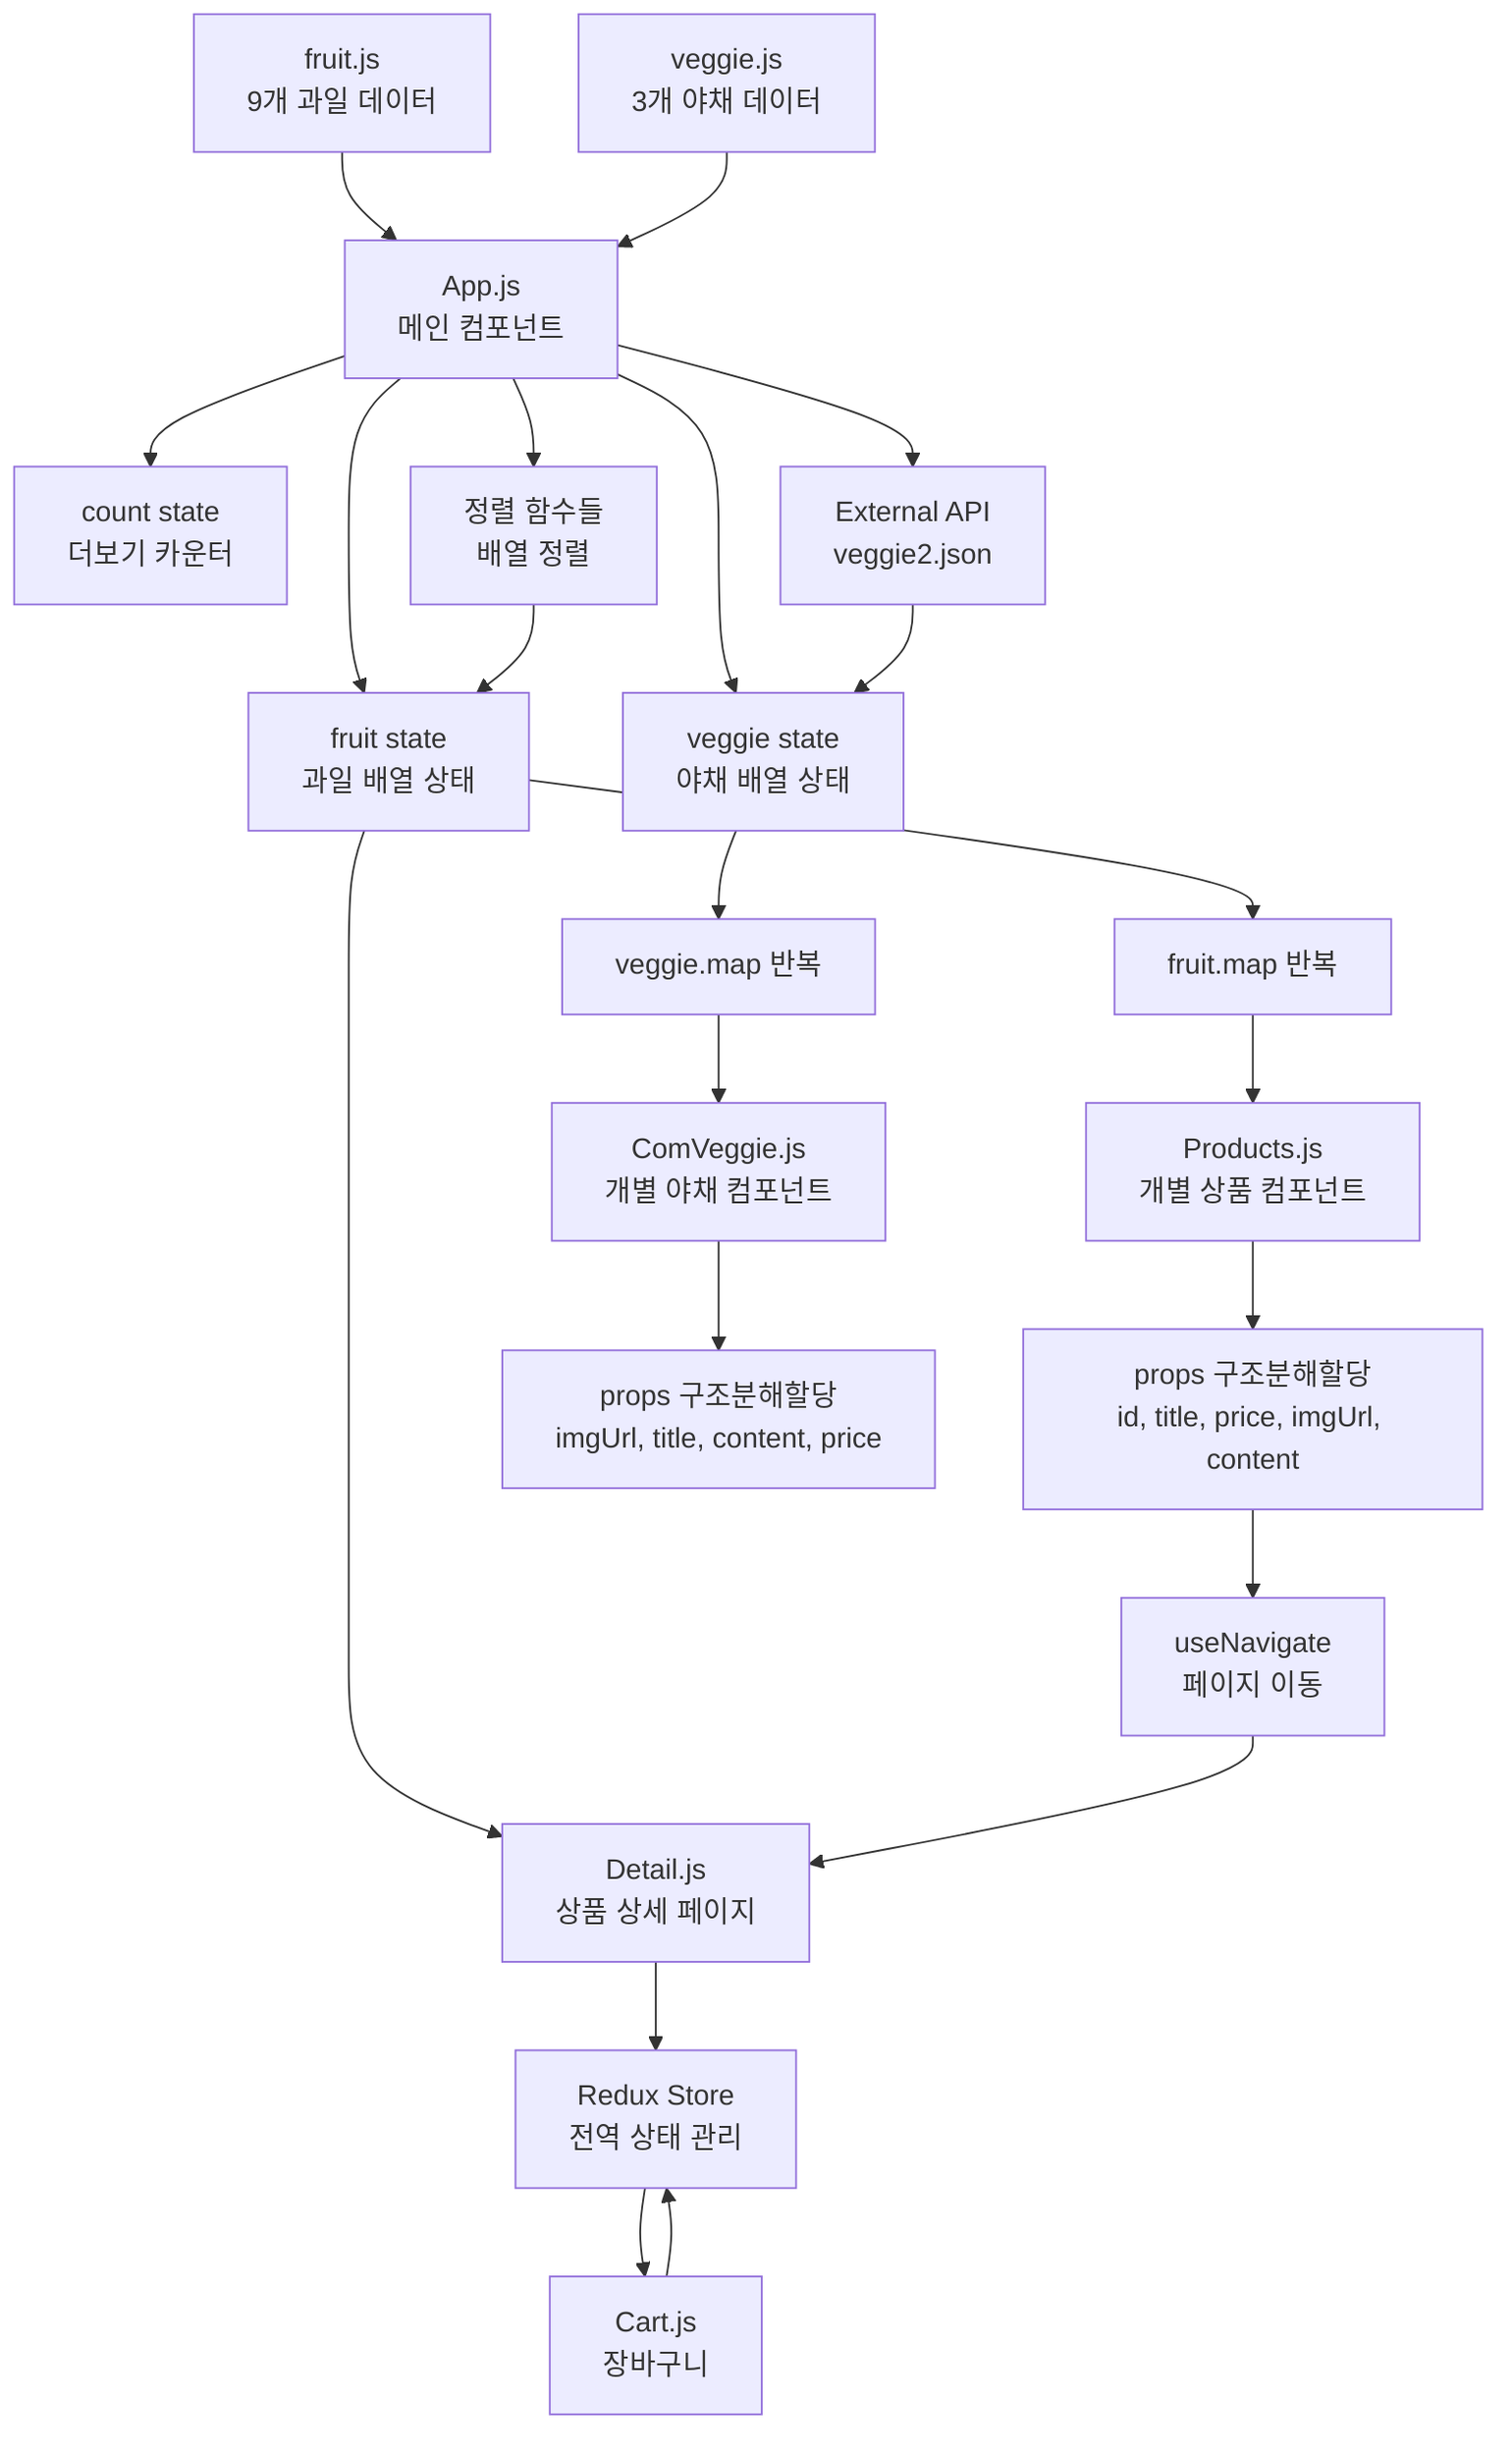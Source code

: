 flowchart TD
    FruitDB[fruit.js<br/>9개 과일 데이터] --> App[App.js<br/>메인 컴포넌트]
    VeggieDB[veggie.js<br/>3개 야채 데이터] --> App
    
    App --> FruitState[fruit state<br/>과일 배열 상태]
    App --> VeggieState[veggie state<br/>야채 배열 상태]
    App --> CountState[count state<br/>더보기 카운터]
    
    FruitState --> PropsLoop[fruit.map 반복]
    PropsLoop --> Products[Products.js<br/>개별 상품 컴포넌트]
    
    VeggieState --> VeggieLoop[veggie.map 반복]
    VeggieLoop --> ComVeggie[ComVeggie.js<br/>개별 야채 컴포넌트]
    
    FruitState --> Detail[Detail.js<br/>상품 상세 페이지]
    
    Products --> ProductsProps[props 구조분해할당<br/>id, title, price, imgUrl, content]
    ComVeggie --> VeggieProps[props 구조분해할당<br/>imgUrl, title, content, price]
    
    ProductsProps --> Navigate[useNavigate<br/>페이지 이동]
    Navigate --> Detail
    
    Detail --> Redux[Redux Store<br/>전역 상태 관리]
    Cart[Cart.js<br/>장바구니] --> Redux
    Redux --> Cart
    
    App --> API[External API<br/>veggie2.json]
    API --> VeggieState
    
    App --> SortFunctions[정렬 함수들<br/>배열 정렬]
    SortFunctions --> FruitState